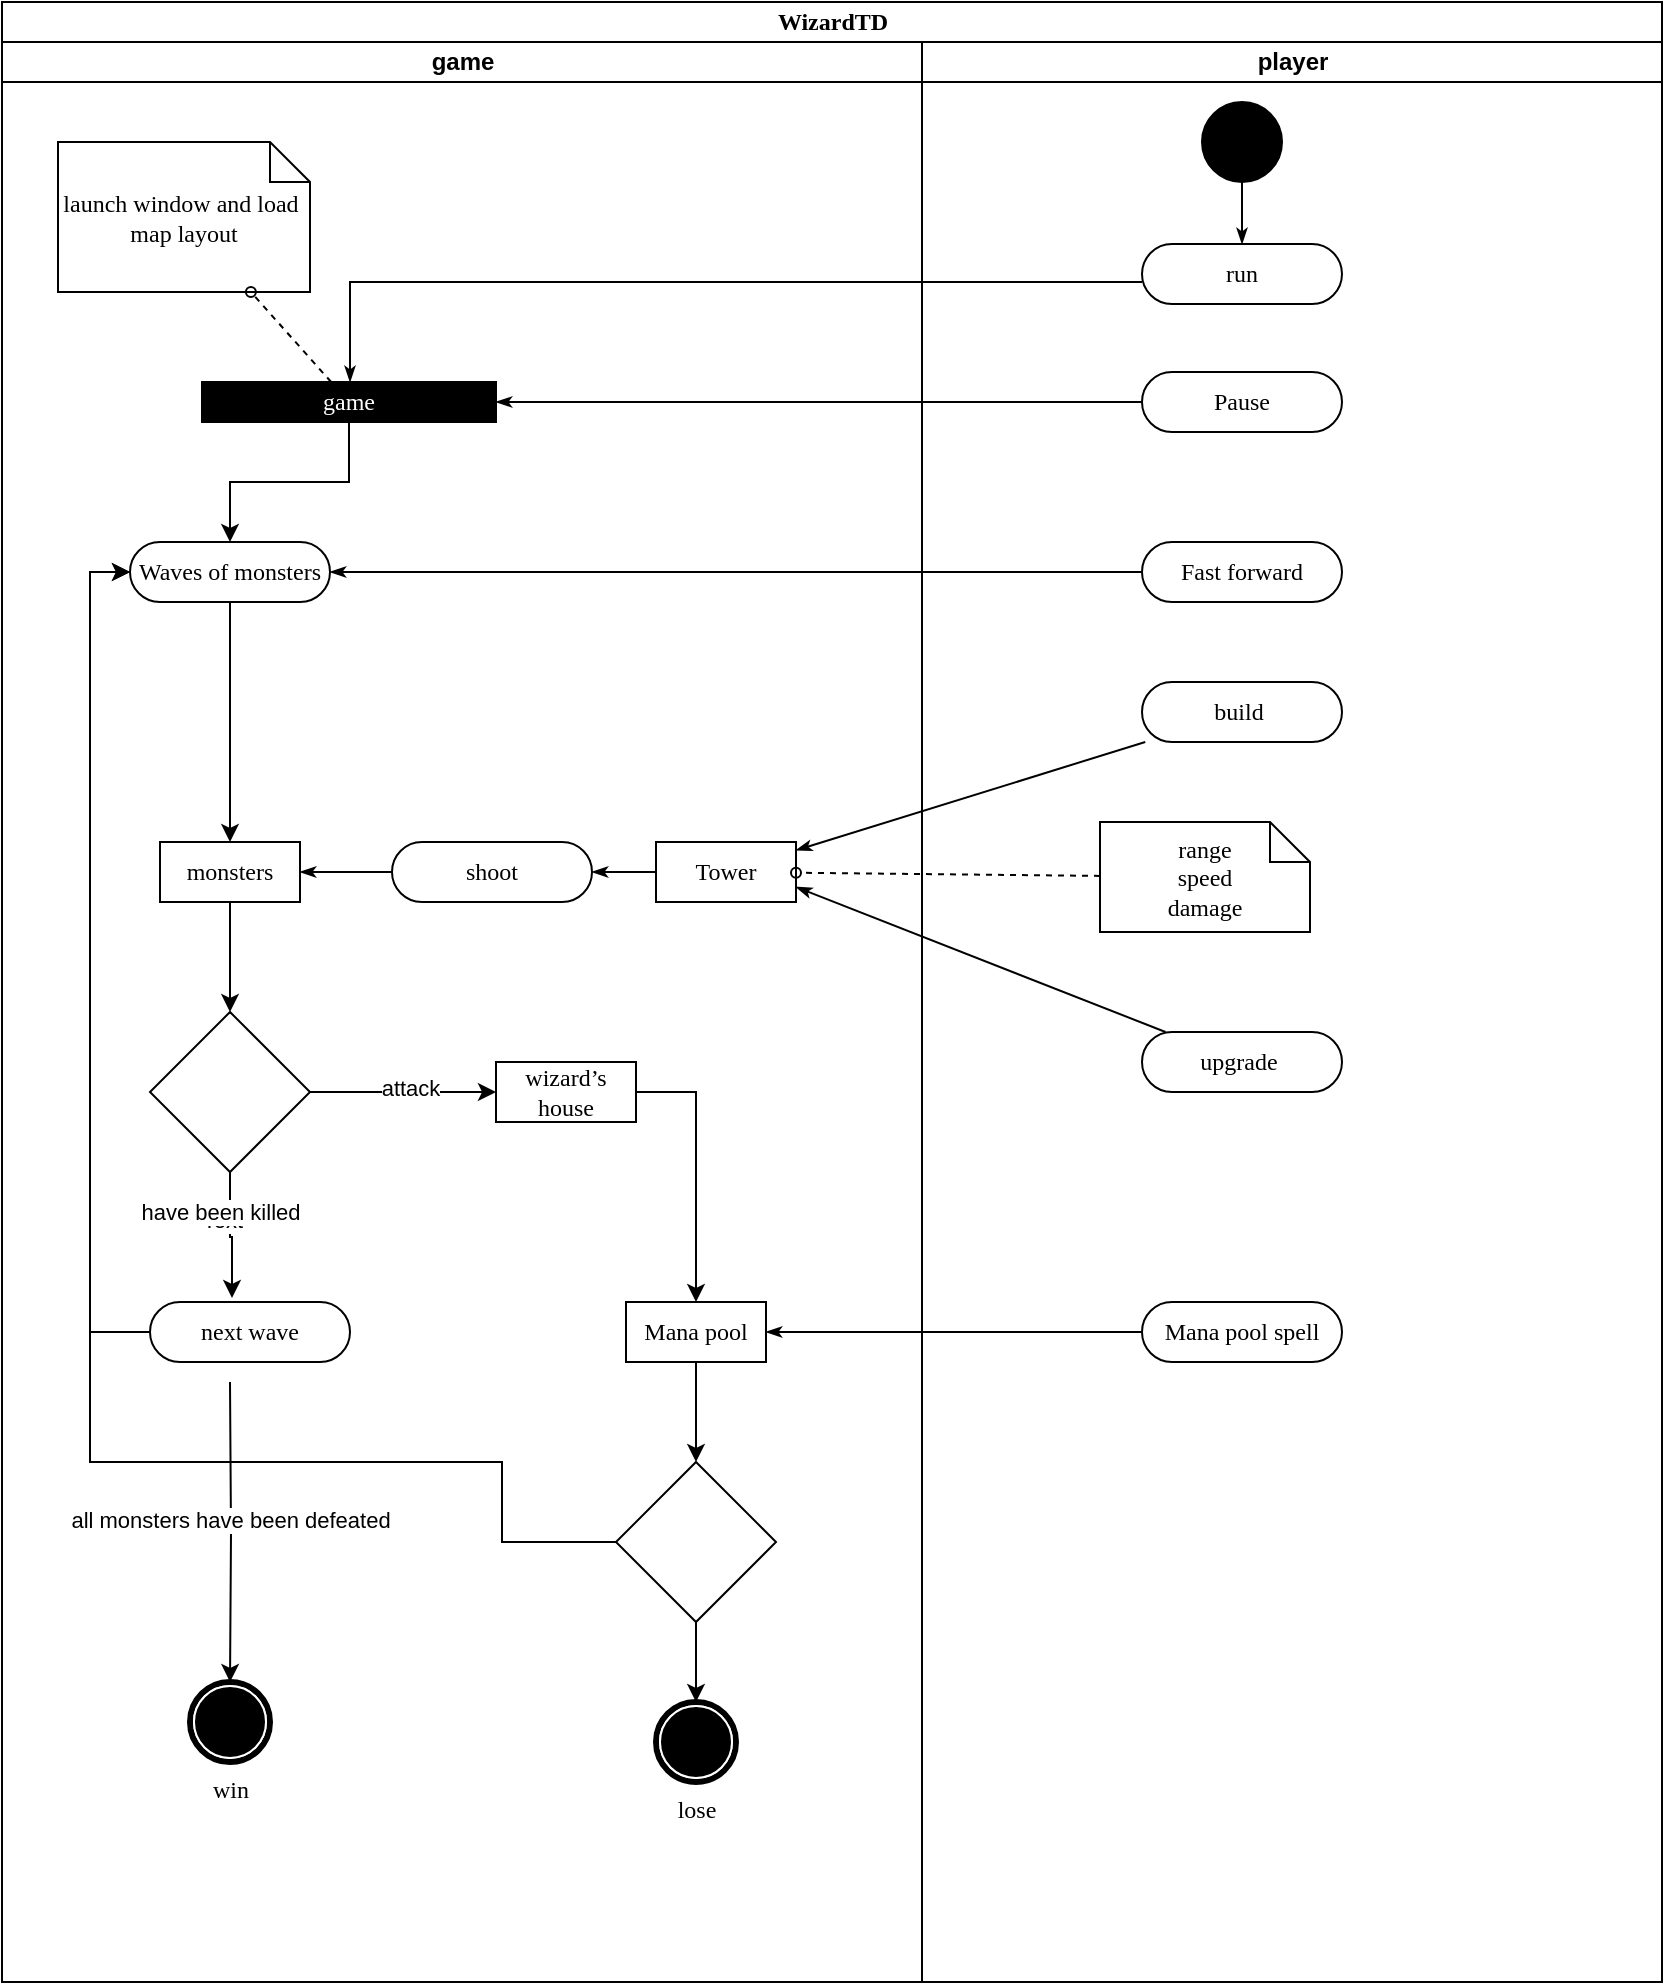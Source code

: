 <mxfile version="22.0.4" type="github">
  <diagram name="Page-1" id="0783ab3e-0a74-02c8-0abd-f7b4e66b4bec">
    <mxGraphModel dx="1386" dy="793" grid="1" gridSize="10" guides="1" tooltips="1" connect="1" arrows="1" fold="1" page="1" pageScale="1" pageWidth="850" pageHeight="1100" background="none" math="0" shadow="0">
      <root>
        <mxCell id="0" />
        <mxCell id="1" parent="0" />
        <mxCell id="1c1d494c118603dd-1" value="WizardTD" style="swimlane;html=1;childLayout=stackLayout;startSize=20;rounded=0;shadow=0;comic=0;labelBackgroundColor=none;strokeWidth=1;fontFamily=Verdana;fontSize=12;align=center;" parent="1" vertex="1">
          <mxGeometry x="40" y="20" width="830" height="990" as="geometry" />
        </mxCell>
        <mxCell id="1c1d494c118603dd-3" value="game" style="swimlane;html=1;startSize=20;" parent="1c1d494c118603dd-1" vertex="1">
          <mxGeometry y="20" width="460" height="970" as="geometry" />
        </mxCell>
        <mxCell id="Y_Ui5xSCy49zF02Gsvw7-6" style="edgeStyle=orthogonalEdgeStyle;rounded=0;orthogonalLoop=1;jettySize=auto;html=1;" edge="1" parent="1c1d494c118603dd-3" source="60571a20871a0731-3" target="Y_Ui5xSCy49zF02Gsvw7-3">
          <mxGeometry relative="1" as="geometry" />
        </mxCell>
        <mxCell id="60571a20871a0731-3" value="&lt;font color=&quot;#ffffff&quot;&gt;game&lt;/font&gt;" style="whiteSpace=wrap;html=1;rounded=0;shadow=0;comic=0;labelBackgroundColor=none;strokeWidth=1;fillColor=#000000;fontFamily=Verdana;fontSize=12;align=center;rotation=0;" parent="1c1d494c118603dd-3" vertex="1">
          <mxGeometry x="100" y="170" width="147" height="20" as="geometry" />
        </mxCell>
        <mxCell id="1c1d494c118603dd-40" style="edgeStyle=none;rounded=0;html=1;labelBackgroundColor=none;startArrow=none;startFill=0;startSize=5;endArrow=classicThin;endFill=1;endSize=5;jettySize=auto;orthogonalLoop=1;strokeWidth=1;fontFamily=Verdana;fontSize=12" parent="1c1d494c118603dd-3" source="1c1d494c118603dd-11" target="Y_Ui5xSCy49zF02Gsvw7-4" edge="1">
          <mxGeometry relative="1" as="geometry" />
        </mxCell>
        <mxCell id="1c1d494c118603dd-11" value="shoot" style="rounded=1;whiteSpace=wrap;html=1;shadow=0;comic=0;labelBackgroundColor=none;strokeWidth=1;fontFamily=Verdana;fontSize=12;align=center;arcSize=50;" parent="1c1d494c118603dd-3" vertex="1">
          <mxGeometry x="195" y="400" width="100" height="30" as="geometry" />
        </mxCell>
        <mxCell id="Y_Ui5xSCy49zF02Gsvw7-5" style="edgeStyle=orthogonalEdgeStyle;rounded=0;orthogonalLoop=1;jettySize=auto;html=1;" edge="1" parent="1c1d494c118603dd-3" source="Y_Ui5xSCy49zF02Gsvw7-3" target="Y_Ui5xSCy49zF02Gsvw7-4">
          <mxGeometry relative="1" as="geometry" />
        </mxCell>
        <mxCell id="Y_Ui5xSCy49zF02Gsvw7-3" value="Waves of monsters" style="rounded=1;whiteSpace=wrap;html=1;shadow=0;comic=0;labelBackgroundColor=none;strokeWidth=1;fontFamily=Verdana;fontSize=12;align=center;arcSize=50;" vertex="1" parent="1c1d494c118603dd-3">
          <mxGeometry x="64" y="250" width="100" height="30" as="geometry" />
        </mxCell>
        <mxCell id="Y_Ui5xSCy49zF02Gsvw7-46" value="" style="edgeStyle=orthogonalEdgeStyle;rounded=0;orthogonalLoop=1;jettySize=auto;html=1;" edge="1" parent="1c1d494c118603dd-3" source="Y_Ui5xSCy49zF02Gsvw7-4" target="Y_Ui5xSCy49zF02Gsvw7-45">
          <mxGeometry relative="1" as="geometry" />
        </mxCell>
        <mxCell id="Y_Ui5xSCy49zF02Gsvw7-4" value="monsters" style="rounded=0;whiteSpace=wrap;html=1;shadow=0;comic=0;labelBackgroundColor=none;strokeWidth=1;fontFamily=Verdana;fontSize=12;align=center;arcSize=50;" vertex="1" parent="1c1d494c118603dd-3">
          <mxGeometry x="79" y="400" width="70" height="30" as="geometry" />
        </mxCell>
        <mxCell id="1c1d494c118603dd-9" value="Tower" style="rounded=0;whiteSpace=wrap;html=1;shadow=0;comic=0;labelBackgroundColor=none;strokeWidth=1;fontFamily=Verdana;fontSize=12;align=center;arcSize=50;" parent="1c1d494c118603dd-3" vertex="1">
          <mxGeometry x="327" y="400" width="70" height="30" as="geometry" />
        </mxCell>
        <mxCell id="Y_Ui5xSCy49zF02Gsvw7-62" value="" style="edgeStyle=orthogonalEdgeStyle;rounded=0;orthogonalLoop=1;jettySize=auto;html=1;" edge="1" parent="1c1d494c118603dd-3" source="1c1d494c118603dd-17" target="Y_Ui5xSCy49zF02Gsvw7-61">
          <mxGeometry relative="1" as="geometry" />
        </mxCell>
        <mxCell id="1c1d494c118603dd-17" value="Mana pool" style="rounded=0;whiteSpace=wrap;html=1;shadow=0;comic=0;labelBackgroundColor=none;strokeWidth=1;fontFamily=Verdana;fontSize=12;align=center;arcSize=50;" parent="1c1d494c118603dd-3" vertex="1">
          <mxGeometry x="312" y="630" width="70" height="30" as="geometry" />
        </mxCell>
        <mxCell id="Y_Ui5xSCy49zF02Gsvw7-44" value="" style="edgeStyle=orthogonalEdgeStyle;rounded=0;orthogonalLoop=1;jettySize=auto;html=1;entryX=0.5;entryY=0;entryDx=0;entryDy=0;" edge="1" parent="1c1d494c118603dd-3" source="Y_Ui5xSCy49zF02Gsvw7-39" target="1c1d494c118603dd-17">
          <mxGeometry relative="1" as="geometry">
            <mxPoint x="264" y="585" as="targetPoint" />
            <Array as="points">
              <mxPoint x="347" y="525" />
            </Array>
          </mxGeometry>
        </mxCell>
        <mxCell id="Y_Ui5xSCy49zF02Gsvw7-39" value="wizard’s house" style="rounded=0;whiteSpace=wrap;html=1;shadow=0;comic=0;labelBackgroundColor=none;strokeWidth=1;fontFamily=Verdana;fontSize=12;align=center;arcSize=50;" vertex="1" parent="1c1d494c118603dd-3">
          <mxGeometry x="247" y="510" width="70" height="30" as="geometry" />
        </mxCell>
        <mxCell id="Y_Ui5xSCy49zF02Gsvw7-40" style="edgeStyle=none;rounded=0;html=1;labelBackgroundColor=none;startArrow=none;startFill=0;startSize=5;endArrow=classicThin;endFill=1;endSize=5;jettySize=auto;orthogonalLoop=1;strokeWidth=1;fontFamily=Verdana;fontSize=12" edge="1" parent="1c1d494c118603dd-3" source="1c1d494c118603dd-9" target="1c1d494c118603dd-11">
          <mxGeometry relative="1" as="geometry">
            <mxPoint x="165" y="550" as="sourcePoint" />
            <mxPoint x="150" y="590" as="targetPoint" />
          </mxGeometry>
        </mxCell>
        <mxCell id="Y_Ui5xSCy49zF02Gsvw7-48" value="" style="edgeStyle=orthogonalEdgeStyle;rounded=0;orthogonalLoop=1;jettySize=auto;html=1;entryX=0.41;entryY=-0.067;entryDx=0;entryDy=0;entryPerimeter=0;" edge="1" parent="1c1d494c118603dd-3" source="Y_Ui5xSCy49zF02Gsvw7-45" target="Y_Ui5xSCy49zF02Gsvw7-80">
          <mxGeometry relative="1" as="geometry">
            <mxPoint x="114" y="612" as="targetPoint" />
          </mxGeometry>
        </mxCell>
        <mxCell id="Y_Ui5xSCy49zF02Gsvw7-77" value="Text" style="edgeLabel;html=1;align=center;verticalAlign=middle;resizable=0;points=[];" vertex="1" connectable="0" parent="Y_Ui5xSCy49zF02Gsvw7-48">
          <mxGeometry x="-0.244" y="-4" relative="1" as="geometry">
            <mxPoint as="offset" />
          </mxGeometry>
        </mxCell>
        <mxCell id="Y_Ui5xSCy49zF02Gsvw7-79" value="have been killed" style="edgeLabel;html=1;align=center;verticalAlign=middle;resizable=0;points=[];" vertex="1" connectable="0" parent="Y_Ui5xSCy49zF02Gsvw7-48">
          <mxGeometry x="-0.378" y="-5" relative="1" as="geometry">
            <mxPoint as="offset" />
          </mxGeometry>
        </mxCell>
        <mxCell id="Y_Ui5xSCy49zF02Gsvw7-52" value="" style="edgeStyle=orthogonalEdgeStyle;rounded=0;orthogonalLoop=1;jettySize=auto;html=1;" edge="1" parent="1c1d494c118603dd-3" source="Y_Ui5xSCy49zF02Gsvw7-45" target="Y_Ui5xSCy49zF02Gsvw7-39">
          <mxGeometry relative="1" as="geometry" />
        </mxCell>
        <mxCell id="Y_Ui5xSCy49zF02Gsvw7-53" value="attack" style="edgeLabel;html=1;align=center;verticalAlign=middle;resizable=0;points=[];" vertex="1" connectable="0" parent="Y_Ui5xSCy49zF02Gsvw7-52">
          <mxGeometry x="0.075" y="2" relative="1" as="geometry">
            <mxPoint as="offset" />
          </mxGeometry>
        </mxCell>
        <mxCell id="Y_Ui5xSCy49zF02Gsvw7-45" value="" style="rhombus;whiteSpace=wrap;html=1;fontFamily=Verdana;rounded=0;shadow=0;comic=0;labelBackgroundColor=none;strokeWidth=1;arcSize=50;" vertex="1" parent="1c1d494c118603dd-3">
          <mxGeometry x="74" y="485" width="80" height="80" as="geometry" />
        </mxCell>
        <mxCell id="Y_Ui5xSCy49zF02Gsvw7-57" value="" style="edgeStyle=orthogonalEdgeStyle;rounded=0;orthogonalLoop=1;jettySize=auto;html=1;" edge="1" parent="1c1d494c118603dd-3" target="Y_Ui5xSCy49zF02Gsvw7-55">
          <mxGeometry relative="1" as="geometry">
            <mxPoint x="114" y="670" as="sourcePoint" />
            <mxPoint x="114" y="705" as="targetPoint" />
          </mxGeometry>
        </mxCell>
        <mxCell id="Y_Ui5xSCy49zF02Gsvw7-58" value=" all monsters have been defeated" style="edgeLabel;html=1;align=center;verticalAlign=middle;resizable=0;points=[];" vertex="1" connectable="0" parent="Y_Ui5xSCy49zF02Gsvw7-57">
          <mxGeometry x="-0.093" y="-1" relative="1" as="geometry">
            <mxPoint as="offset" />
          </mxGeometry>
        </mxCell>
        <mxCell id="Y_Ui5xSCy49zF02Gsvw7-76" value="" style="edgeStyle=orthogonalEdgeStyle;rounded=0;orthogonalLoop=1;jettySize=auto;html=1;entryX=0;entryY=0.5;entryDx=0;entryDy=0;exitX=0;exitY=0.5;exitDx=0;exitDy=0;" edge="1" parent="1c1d494c118603dd-3" source="Y_Ui5xSCy49zF02Gsvw7-80" target="Y_Ui5xSCy49zF02Gsvw7-3">
          <mxGeometry relative="1" as="geometry">
            <mxPoint x="72" y="625" as="sourcePoint" />
            <mxPoint x="20" y="250" as="targetPoint" />
            <Array as="points">
              <mxPoint x="44" y="645" />
              <mxPoint x="44" y="265" />
            </Array>
          </mxGeometry>
        </mxCell>
        <mxCell id="Y_Ui5xSCy49zF02Gsvw7-55" value="win" style="shape=mxgraph.bpmn.shape;html=1;verticalLabelPosition=bottom;labelBackgroundColor=#ffffff;verticalAlign=top;perimeter=ellipsePerimeter;outline=end;symbol=terminate;rounded=0;shadow=0;comic=0;strokeWidth=1;fontFamily=Verdana;fontSize=12;align=center;" vertex="1" parent="1c1d494c118603dd-3">
          <mxGeometry x="94" y="820" width="40" height="40" as="geometry" />
        </mxCell>
        <mxCell id="60571a20871a0731-5" value="lose" style="shape=mxgraph.bpmn.shape;html=1;verticalLabelPosition=bottom;labelBackgroundColor=#ffffff;verticalAlign=top;perimeter=ellipsePerimeter;outline=end;symbol=terminate;rounded=0;shadow=0;comic=0;strokeWidth=1;fontFamily=Verdana;fontSize=12;align=center;" parent="1c1d494c118603dd-3" vertex="1">
          <mxGeometry x="327" y="830" width="40" height="40" as="geometry" />
        </mxCell>
        <mxCell id="Y_Ui5xSCy49zF02Gsvw7-64" value="" style="edgeStyle=orthogonalEdgeStyle;rounded=0;orthogonalLoop=1;jettySize=auto;html=1;" edge="1" parent="1c1d494c118603dd-3" source="Y_Ui5xSCy49zF02Gsvw7-61" target="60571a20871a0731-5">
          <mxGeometry relative="1" as="geometry" />
        </mxCell>
        <mxCell id="Y_Ui5xSCy49zF02Gsvw7-66" value="" style="edgeStyle=orthogonalEdgeStyle;rounded=0;orthogonalLoop=1;jettySize=auto;html=1;entryX=0;entryY=0.5;entryDx=0;entryDy=0;exitX=0;exitY=0.5;exitDx=0;exitDy=0;" edge="1" parent="1c1d494c118603dd-3" source="Y_Ui5xSCy49zF02Gsvw7-61" target="Y_Ui5xSCy49zF02Gsvw7-3">
          <mxGeometry relative="1" as="geometry">
            <mxPoint x="187" y="750" as="targetPoint" />
            <Array as="points">
              <mxPoint x="250" y="750" />
              <mxPoint x="250" y="710" />
              <mxPoint x="44" y="710" />
              <mxPoint x="44" y="265" />
            </Array>
          </mxGeometry>
        </mxCell>
        <mxCell id="Y_Ui5xSCy49zF02Gsvw7-61" value="" style="rhombus;whiteSpace=wrap;html=1;fontFamily=Verdana;rounded=0;shadow=0;comic=0;labelBackgroundColor=none;strokeWidth=1;arcSize=50;" vertex="1" parent="1c1d494c118603dd-3">
          <mxGeometry x="307" y="710" width="80" height="80" as="geometry" />
        </mxCell>
        <mxCell id="Y_Ui5xSCy49zF02Gsvw7-72" value="launch window and load&amp;nbsp; map layout" style="shape=note;whiteSpace=wrap;html=1;rounded=0;shadow=0;comic=0;labelBackgroundColor=none;strokeWidth=1;fontFamily=Verdana;fontSize=12;align=center;size=20;" vertex="1" parent="1c1d494c118603dd-3">
          <mxGeometry x="28" y="50" width="126" height="75" as="geometry" />
        </mxCell>
        <mxCell id="Y_Ui5xSCy49zF02Gsvw7-73" style="edgeStyle=none;rounded=0;html=1;dashed=1;labelBackgroundColor=none;startArrow=none;startFill=0;startSize=5;endArrow=oval;endFill=0;endSize=5;jettySize=auto;orthogonalLoop=1;strokeWidth=1;fontFamily=Verdana;fontSize=12" edge="1" parent="1c1d494c118603dd-3" source="60571a20871a0731-3" target="Y_Ui5xSCy49zF02Gsvw7-72">
          <mxGeometry relative="1" as="geometry">
            <mxPoint x="559" y="427" as="sourcePoint" />
            <mxPoint x="407" y="425" as="targetPoint" />
          </mxGeometry>
        </mxCell>
        <mxCell id="Y_Ui5xSCy49zF02Gsvw7-80" value="next wave" style="rounded=1;whiteSpace=wrap;html=1;shadow=0;comic=0;labelBackgroundColor=none;strokeWidth=1;fontFamily=Verdana;fontSize=12;align=center;arcSize=50;" vertex="1" parent="1c1d494c118603dd-3">
          <mxGeometry x="74" y="630" width="100" height="30" as="geometry" />
        </mxCell>
        <mxCell id="1c1d494c118603dd-51" style="edgeStyle=none;rounded=0;html=1;dashed=1;labelBackgroundColor=none;startArrow=none;startFill=0;startSize=5;endArrow=oval;endFill=0;endSize=5;jettySize=auto;orthogonalLoop=1;strokeWidth=1;fontFamily=Verdana;fontSize=12" parent="1c1d494c118603dd-1" source="1c1d494c118603dd-22" target="1c1d494c118603dd-9" edge="1">
          <mxGeometry relative="1" as="geometry">
            <mxPoint x="700" y="437.164" as="sourcePoint" />
            <mxPoint x="380" y="280" as="targetPoint" />
          </mxGeometry>
        </mxCell>
        <mxCell id="1c1d494c118603dd-4" value="player" style="swimlane;html=1;startSize=20;" parent="1c1d494c118603dd-1" vertex="1">
          <mxGeometry x="460" y="20" width="370" height="970" as="geometry" />
        </mxCell>
        <mxCell id="1c1d494c118603dd-27" style="edgeStyle=orthogonalEdgeStyle;rounded=0;html=1;labelBackgroundColor=none;startArrow=none;startFill=0;startSize=5;endArrow=classicThin;endFill=1;endSize=5;jettySize=auto;orthogonalLoop=1;strokeWidth=1;fontFamily=Verdana;fontSize=12" parent="1c1d494c118603dd-4" source="60571a20871a0731-4" target="60571a20871a0731-8" edge="1">
          <mxGeometry relative="1" as="geometry" />
        </mxCell>
        <mxCell id="60571a20871a0731-4" value="" style="ellipse;whiteSpace=wrap;html=1;rounded=0;shadow=0;comic=0;labelBackgroundColor=none;strokeWidth=1;fillColor=#000000;fontFamily=Verdana;fontSize=12;align=center;" parent="1c1d494c118603dd-4" vertex="1">
          <mxGeometry x="140" y="30" width="40" height="40" as="geometry" />
        </mxCell>
        <mxCell id="60571a20871a0731-8" value="run" style="rounded=1;whiteSpace=wrap;html=1;shadow=0;comic=0;labelBackgroundColor=none;strokeWidth=1;fontFamily=Verdana;fontSize=12;align=center;arcSize=50;" parent="1c1d494c118603dd-4" vertex="1">
          <mxGeometry x="110" y="101" width="100" height="30" as="geometry" />
        </mxCell>
        <mxCell id="1c1d494c118603dd-5" value="build&amp;nbsp;" style="rounded=1;whiteSpace=wrap;html=1;shadow=0;comic=0;labelBackgroundColor=none;strokeWidth=1;fontFamily=Verdana;fontSize=12;align=center;arcSize=50;" parent="1c1d494c118603dd-4" vertex="1">
          <mxGeometry x="110" y="320" width="100" height="30" as="geometry" />
        </mxCell>
        <mxCell id="1c1d494c118603dd-8" value="upgrade&amp;nbsp;" style="rounded=1;whiteSpace=wrap;html=1;shadow=0;comic=0;labelBackgroundColor=none;strokeWidth=1;fontFamily=Verdana;fontSize=12;align=center;arcSize=50;" parent="1c1d494c118603dd-4" vertex="1">
          <mxGeometry x="110" y="495" width="100" height="30" as="geometry" />
        </mxCell>
        <mxCell id="1c1d494c118603dd-22" value="range&lt;br&gt;speed&lt;br&gt;damage" style="shape=note;whiteSpace=wrap;html=1;rounded=0;shadow=0;comic=0;labelBackgroundColor=none;strokeWidth=1;fontFamily=Verdana;fontSize=12;align=center;size=20;" parent="1c1d494c118603dd-4" vertex="1">
          <mxGeometry x="89" y="390" width="105" height="55" as="geometry" />
        </mxCell>
        <mxCell id="Y_Ui5xSCy49zF02Gsvw7-30" value="Pause" style="rounded=1;whiteSpace=wrap;html=1;shadow=0;comic=0;labelBackgroundColor=none;strokeWidth=1;fontFamily=Verdana;fontSize=12;align=center;arcSize=50;" vertex="1" parent="1c1d494c118603dd-4">
          <mxGeometry x="110" y="165" width="100" height="30" as="geometry" />
        </mxCell>
        <mxCell id="Y_Ui5xSCy49zF02Gsvw7-32" value="Fast forward" style="rounded=1;whiteSpace=wrap;html=1;shadow=0;comic=0;labelBackgroundColor=none;strokeWidth=1;fontFamily=Verdana;fontSize=12;align=center;arcSize=50;" vertex="1" parent="1c1d494c118603dd-4">
          <mxGeometry x="110" y="250" width="100" height="30" as="geometry" />
        </mxCell>
        <mxCell id="Y_Ui5xSCy49zF02Gsvw7-33" value="Mana pool spell" style="rounded=1;whiteSpace=wrap;html=1;shadow=0;comic=0;labelBackgroundColor=none;strokeWidth=1;fontFamily=Verdana;fontSize=12;align=center;arcSize=50;" vertex="1" parent="1c1d494c118603dd-4">
          <mxGeometry x="110" y="630" width="100" height="30" as="geometry" />
        </mxCell>
        <mxCell id="1c1d494c118603dd-28" style="edgeStyle=orthogonalEdgeStyle;rounded=0;html=1;labelBackgroundColor=none;startArrow=none;startFill=0;startSize=5;endArrow=classicThin;endFill=1;endSize=5;jettySize=auto;orthogonalLoop=1;strokeWidth=1;fontFamily=Verdana;fontSize=12" parent="1c1d494c118603dd-1" source="60571a20871a0731-8" target="60571a20871a0731-3" edge="1">
          <mxGeometry relative="1" as="geometry">
            <Array as="points">
              <mxPoint x="174" y="140" />
            </Array>
            <mxPoint x="180" y="200" as="targetPoint" />
          </mxGeometry>
        </mxCell>
        <mxCell id="1c1d494c118603dd-33" style="rounded=0;html=1;labelBackgroundColor=none;startArrow=none;startFill=0;startSize=5;endArrow=classicThin;endFill=1;endSize=5;jettySize=auto;orthogonalLoop=1;strokeWidth=1;fontFamily=Verdana;fontSize=12" parent="1c1d494c118603dd-1" source="1c1d494c118603dd-5" target="1c1d494c118603dd-9" edge="1">
          <mxGeometry relative="1" as="geometry" />
        </mxCell>
        <mxCell id="1c1d494c118603dd-38" style="edgeStyle=none;rounded=0;html=1;labelBackgroundColor=none;startArrow=none;startFill=0;startSize=5;endArrow=classicThin;endFill=1;endSize=5;jettySize=auto;orthogonalLoop=1;strokeWidth=1;fontFamily=Verdana;fontSize=12;entryX=1;entryY=0.75;entryDx=0;entryDy=0;" parent="1c1d494c118603dd-1" source="1c1d494c118603dd-8" target="1c1d494c118603dd-9" edge="1">
          <mxGeometry relative="1" as="geometry" />
        </mxCell>
        <mxCell id="Y_Ui5xSCy49zF02Gsvw7-35" style="rounded=0;html=1;labelBackgroundColor=none;startArrow=none;startFill=0;startSize=5;endArrow=classicThin;endFill=1;endSize=5;jettySize=auto;orthogonalLoop=1;strokeWidth=1;fontFamily=Verdana;fontSize=12;exitX=0;exitY=0.5;exitDx=0;exitDy=0;" edge="1" parent="1c1d494c118603dd-1" source="Y_Ui5xSCy49zF02Gsvw7-30" target="60571a20871a0731-3">
          <mxGeometry relative="1" as="geometry">
            <mxPoint x="564" y="370" as="sourcePoint" />
            <mxPoint x="380" y="190" as="targetPoint" />
          </mxGeometry>
        </mxCell>
        <mxCell id="Y_Ui5xSCy49zF02Gsvw7-36" style="rounded=0;html=1;labelBackgroundColor=none;startArrow=none;startFill=0;startSize=5;endArrow=classicThin;endFill=1;endSize=5;jettySize=auto;orthogonalLoop=1;strokeWidth=1;fontFamily=Verdana;fontSize=12;exitX=0;exitY=0.5;exitDx=0;exitDy=0;entryX=1;entryY=0.5;entryDx=0;entryDy=0;" edge="1" parent="1c1d494c118603dd-1" source="Y_Ui5xSCy49zF02Gsvw7-32" target="Y_Ui5xSCy49zF02Gsvw7-3">
          <mxGeometry relative="1" as="geometry">
            <mxPoint x="564" y="370" as="sourcePoint" />
            <mxPoint x="337" y="444" as="targetPoint" />
          </mxGeometry>
        </mxCell>
        <mxCell id="Y_Ui5xSCy49zF02Gsvw7-38" style="edgeStyle=none;rounded=0;html=1;labelBackgroundColor=none;startArrow=none;startFill=0;startSize=5;endArrow=classicThin;endFill=1;endSize=5;jettySize=auto;orthogonalLoop=1;strokeWidth=1;fontFamily=Verdana;fontSize=12;entryX=1;entryY=0.5;entryDx=0;entryDy=0;" edge="1" parent="1c1d494c118603dd-1" source="Y_Ui5xSCy49zF02Gsvw7-33" target="1c1d494c118603dd-17">
          <mxGeometry relative="1" as="geometry">
            <mxPoint x="540" y="620" as="sourcePoint" />
            <mxPoint x="337" y="463" as="targetPoint" />
          </mxGeometry>
        </mxCell>
      </root>
    </mxGraphModel>
  </diagram>
</mxfile>
